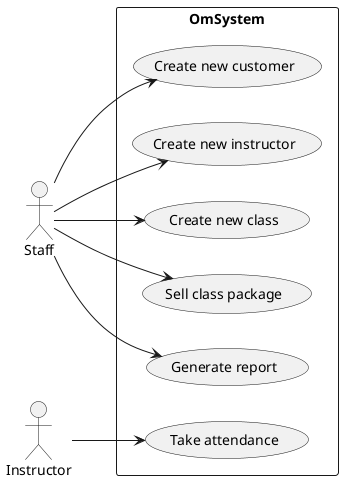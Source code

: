 @startuml classdiagram

Actor Staff
Actor Instructor
rectangle OmSystem {
    left to right direction
    Staff --> (Create new customer)
    Staff --> (Create new instructor)
    Staff --> (Create new class)
    Staff --> (Sell class package)
    Staff --> (Generate report)
    Instructor --> (Take attendance)
}
@enduml 

